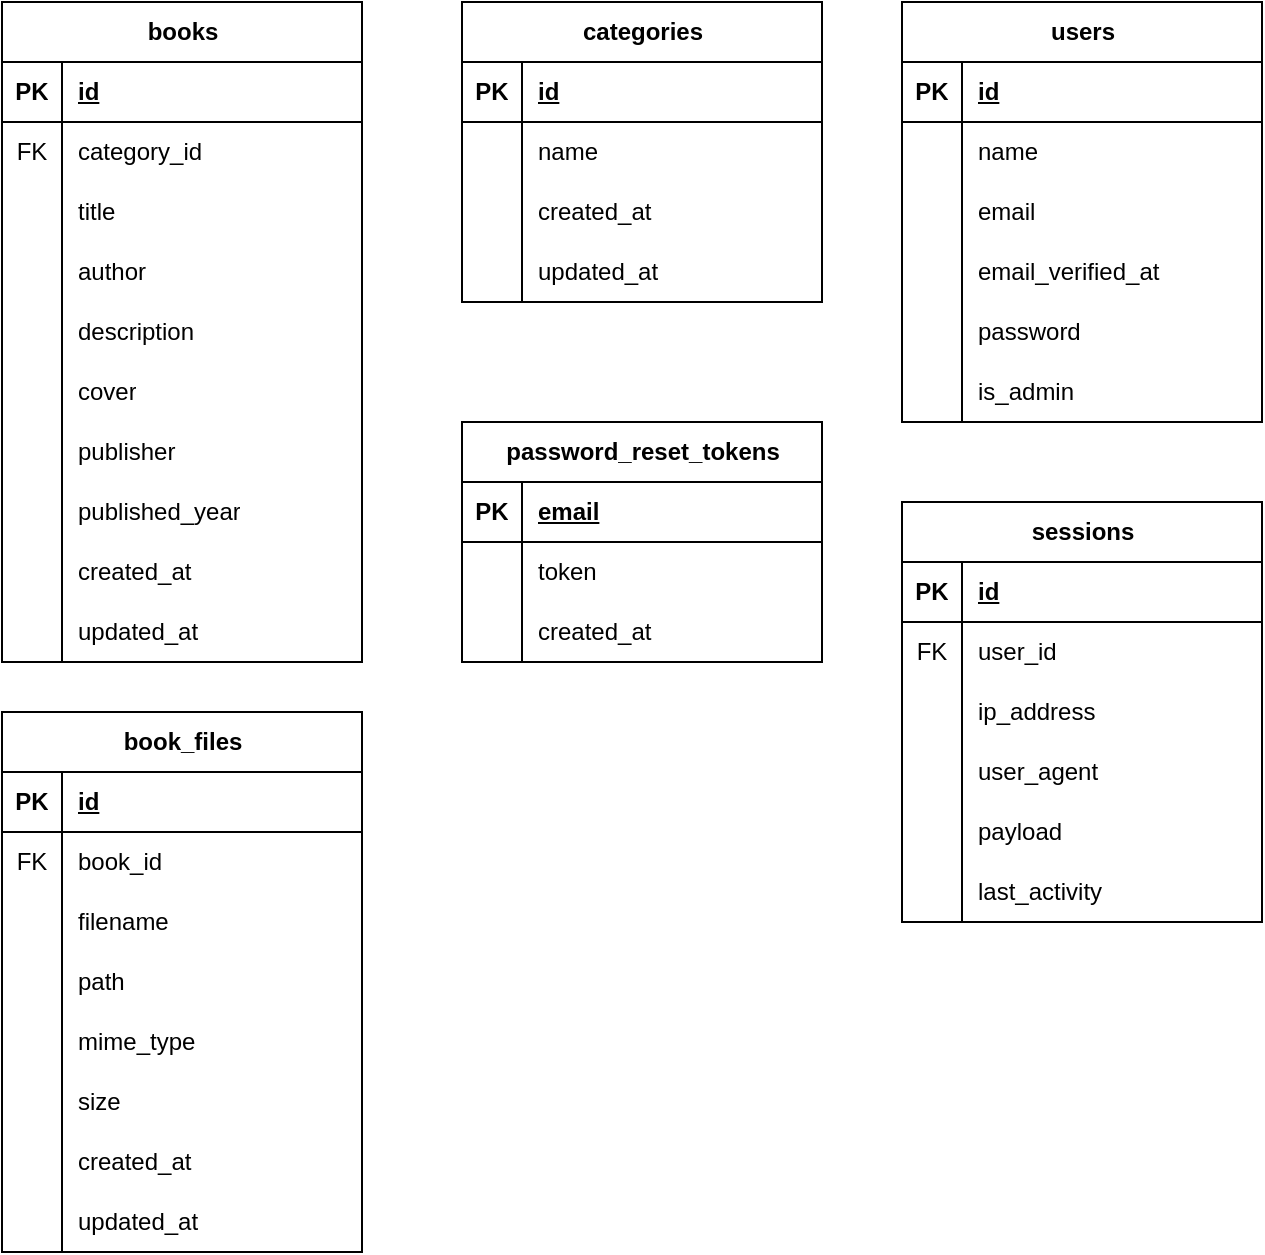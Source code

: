 <mxfile pages="2">
    <diagram name="ERD" id="lmJtNa6nzrPXNYKdCOxV">
        <mxGraphModel dx="1053" dy="622" grid="1" gridSize="10" guides="1" tooltips="1" connect="1" arrows="1" fold="1" page="1" pageScale="1" pageWidth="850" pageHeight="1100" math="0" shadow="0">
            <root>
                <mxCell id="0"/>
                <mxCell id="1" parent="0"/>
                <mxCell id="TUrB2lb7UfNqhxQf74Fi-1" value="books" style="shape=table;startSize=30;container=1;collapsible=1;childLayout=tableLayout;fixedRows=1;rowLines=0;fontStyle=1;align=center;resizeLast=1;html=1;" parent="1" vertex="1">
                    <mxGeometry x="100" y="60" width="180" height="330" as="geometry"/>
                </mxCell>
                <mxCell id="TUrB2lb7UfNqhxQf74Fi-2" value="" style="shape=tableRow;horizontal=0;startSize=0;swimlaneHead=0;swimlaneBody=0;fillColor=none;collapsible=0;dropTarget=0;points=[[0,0.5],[1,0.5]];portConstraint=eastwest;top=0;left=0;right=0;bottom=1;" parent="TUrB2lb7UfNqhxQf74Fi-1" vertex="1">
                    <mxGeometry y="30" width="180" height="30" as="geometry"/>
                </mxCell>
                <mxCell id="TUrB2lb7UfNqhxQf74Fi-3" value="PK" style="shape=partialRectangle;connectable=0;fillColor=none;top=0;left=0;bottom=0;right=0;fontStyle=1;overflow=hidden;whiteSpace=wrap;html=1;" parent="TUrB2lb7UfNqhxQf74Fi-2" vertex="1">
                    <mxGeometry width="30" height="30" as="geometry">
                        <mxRectangle width="30" height="30" as="alternateBounds"/>
                    </mxGeometry>
                </mxCell>
                <mxCell id="TUrB2lb7UfNqhxQf74Fi-4" value="id" style="shape=partialRectangle;connectable=0;fillColor=none;top=0;left=0;bottom=0;right=0;align=left;spacingLeft=6;fontStyle=5;overflow=hidden;whiteSpace=wrap;html=1;" parent="TUrB2lb7UfNqhxQf74Fi-2" vertex="1">
                    <mxGeometry x="30" width="150" height="30" as="geometry">
                        <mxRectangle width="150" height="30" as="alternateBounds"/>
                    </mxGeometry>
                </mxCell>
                <mxCell id="TUrB2lb7UfNqhxQf74Fi-5" value="" style="shape=tableRow;horizontal=0;startSize=0;swimlaneHead=0;swimlaneBody=0;fillColor=none;collapsible=0;dropTarget=0;points=[[0,0.5],[1,0.5]];portConstraint=eastwest;top=0;left=0;right=0;bottom=0;" parent="TUrB2lb7UfNqhxQf74Fi-1" vertex="1">
                    <mxGeometry y="60" width="180" height="30" as="geometry"/>
                </mxCell>
                <mxCell id="TUrB2lb7UfNqhxQf74Fi-6" value="FK" style="shape=partialRectangle;connectable=0;fillColor=none;top=0;left=0;bottom=0;right=0;editable=1;overflow=hidden;whiteSpace=wrap;html=1;" parent="TUrB2lb7UfNqhxQf74Fi-5" vertex="1">
                    <mxGeometry width="30" height="30" as="geometry">
                        <mxRectangle width="30" height="30" as="alternateBounds"/>
                    </mxGeometry>
                </mxCell>
                <mxCell id="TUrB2lb7UfNqhxQf74Fi-7" value="category_id" style="shape=partialRectangle;connectable=0;fillColor=none;top=0;left=0;bottom=0;right=0;align=left;spacingLeft=6;overflow=hidden;whiteSpace=wrap;html=1;" parent="TUrB2lb7UfNqhxQf74Fi-5" vertex="1">
                    <mxGeometry x="30" width="150" height="30" as="geometry">
                        <mxRectangle width="150" height="30" as="alternateBounds"/>
                    </mxGeometry>
                </mxCell>
                <mxCell id="TUrB2lb7UfNqhxQf74Fi-8" value="" style="shape=tableRow;horizontal=0;startSize=0;swimlaneHead=0;swimlaneBody=0;fillColor=none;collapsible=0;dropTarget=0;points=[[0,0.5],[1,0.5]];portConstraint=eastwest;top=0;left=0;right=0;bottom=0;" parent="TUrB2lb7UfNqhxQf74Fi-1" vertex="1">
                    <mxGeometry y="90" width="180" height="30" as="geometry"/>
                </mxCell>
                <mxCell id="TUrB2lb7UfNqhxQf74Fi-9" value="" style="shape=partialRectangle;connectable=0;fillColor=none;top=0;left=0;bottom=0;right=0;editable=1;overflow=hidden;whiteSpace=wrap;html=1;" parent="TUrB2lb7UfNqhxQf74Fi-8" vertex="1">
                    <mxGeometry width="30" height="30" as="geometry">
                        <mxRectangle width="30" height="30" as="alternateBounds"/>
                    </mxGeometry>
                </mxCell>
                <mxCell id="TUrB2lb7UfNqhxQf74Fi-10" value="title" style="shape=partialRectangle;connectable=0;fillColor=none;top=0;left=0;bottom=0;right=0;align=left;spacingLeft=6;overflow=hidden;whiteSpace=wrap;html=1;" parent="TUrB2lb7UfNqhxQf74Fi-8" vertex="1">
                    <mxGeometry x="30" width="150" height="30" as="geometry">
                        <mxRectangle width="150" height="30" as="alternateBounds"/>
                    </mxGeometry>
                </mxCell>
                <mxCell id="TUrB2lb7UfNqhxQf74Fi-11" value="" style="shape=tableRow;horizontal=0;startSize=0;swimlaneHead=0;swimlaneBody=0;fillColor=none;collapsible=0;dropTarget=0;points=[[0,0.5],[1,0.5]];portConstraint=eastwest;top=0;left=0;right=0;bottom=0;" parent="TUrB2lb7UfNqhxQf74Fi-1" vertex="1">
                    <mxGeometry y="120" width="180" height="30" as="geometry"/>
                </mxCell>
                <mxCell id="TUrB2lb7UfNqhxQf74Fi-12" value="" style="shape=partialRectangle;connectable=0;fillColor=none;top=0;left=0;bottom=0;right=0;editable=1;overflow=hidden;whiteSpace=wrap;html=1;" parent="TUrB2lb7UfNqhxQf74Fi-11" vertex="1">
                    <mxGeometry width="30" height="30" as="geometry">
                        <mxRectangle width="30" height="30" as="alternateBounds"/>
                    </mxGeometry>
                </mxCell>
                <mxCell id="TUrB2lb7UfNqhxQf74Fi-13" value="author" style="shape=partialRectangle;connectable=0;fillColor=none;top=0;left=0;bottom=0;right=0;align=left;spacingLeft=6;overflow=hidden;whiteSpace=wrap;html=1;" parent="TUrB2lb7UfNqhxQf74Fi-11" vertex="1">
                    <mxGeometry x="30" width="150" height="30" as="geometry">
                        <mxRectangle width="150" height="30" as="alternateBounds"/>
                    </mxGeometry>
                </mxCell>
                <mxCell id="TUrB2lb7UfNqhxQf74Fi-78" value="" style="shape=tableRow;horizontal=0;startSize=0;swimlaneHead=0;swimlaneBody=0;fillColor=none;collapsible=0;dropTarget=0;points=[[0,0.5],[1,0.5]];portConstraint=eastwest;top=0;left=0;right=0;bottom=0;" parent="TUrB2lb7UfNqhxQf74Fi-1" vertex="1">
                    <mxGeometry y="150" width="180" height="30" as="geometry"/>
                </mxCell>
                <mxCell id="TUrB2lb7UfNqhxQf74Fi-79" value="" style="shape=partialRectangle;connectable=0;fillColor=none;top=0;left=0;bottom=0;right=0;editable=1;overflow=hidden;whiteSpace=wrap;html=1;" parent="TUrB2lb7UfNqhxQf74Fi-78" vertex="1">
                    <mxGeometry width="30" height="30" as="geometry">
                        <mxRectangle width="30" height="30" as="alternateBounds"/>
                    </mxGeometry>
                </mxCell>
                <mxCell id="TUrB2lb7UfNqhxQf74Fi-80" value="description" style="shape=partialRectangle;connectable=0;fillColor=none;top=0;left=0;bottom=0;right=0;align=left;spacingLeft=6;overflow=hidden;whiteSpace=wrap;html=1;" parent="TUrB2lb7UfNqhxQf74Fi-78" vertex="1">
                    <mxGeometry x="30" width="150" height="30" as="geometry">
                        <mxRectangle width="150" height="30" as="alternateBounds"/>
                    </mxGeometry>
                </mxCell>
                <mxCell id="TUrB2lb7UfNqhxQf74Fi-93" value="" style="shape=tableRow;horizontal=0;startSize=0;swimlaneHead=0;swimlaneBody=0;fillColor=none;collapsible=0;dropTarget=0;points=[[0,0.5],[1,0.5]];portConstraint=eastwest;top=0;left=0;right=0;bottom=0;" parent="TUrB2lb7UfNqhxQf74Fi-1" vertex="1">
                    <mxGeometry y="180" width="180" height="30" as="geometry"/>
                </mxCell>
                <mxCell id="TUrB2lb7UfNqhxQf74Fi-94" value="" style="shape=partialRectangle;connectable=0;fillColor=none;top=0;left=0;bottom=0;right=0;editable=1;overflow=hidden;whiteSpace=wrap;html=1;" parent="TUrB2lb7UfNqhxQf74Fi-93" vertex="1">
                    <mxGeometry width="30" height="30" as="geometry">
                        <mxRectangle width="30" height="30" as="alternateBounds"/>
                    </mxGeometry>
                </mxCell>
                <mxCell id="TUrB2lb7UfNqhxQf74Fi-95" value="cover" style="shape=partialRectangle;connectable=0;fillColor=none;top=0;left=0;bottom=0;right=0;align=left;spacingLeft=6;overflow=hidden;whiteSpace=wrap;html=1;" parent="TUrB2lb7UfNqhxQf74Fi-93" vertex="1">
                    <mxGeometry x="30" width="150" height="30" as="geometry">
                        <mxRectangle width="150" height="30" as="alternateBounds"/>
                    </mxGeometry>
                </mxCell>
                <mxCell id="TUrB2lb7UfNqhxQf74Fi-81" value="" style="shape=tableRow;horizontal=0;startSize=0;swimlaneHead=0;swimlaneBody=0;fillColor=none;collapsible=0;dropTarget=0;points=[[0,0.5],[1,0.5]];portConstraint=eastwest;top=0;left=0;right=0;bottom=0;" parent="TUrB2lb7UfNqhxQf74Fi-1" vertex="1">
                    <mxGeometry y="210" width="180" height="30" as="geometry"/>
                </mxCell>
                <mxCell id="TUrB2lb7UfNqhxQf74Fi-82" value="" style="shape=partialRectangle;connectable=0;fillColor=none;top=0;left=0;bottom=0;right=0;editable=1;overflow=hidden;whiteSpace=wrap;html=1;" parent="TUrB2lb7UfNqhxQf74Fi-81" vertex="1">
                    <mxGeometry width="30" height="30" as="geometry">
                        <mxRectangle width="30" height="30" as="alternateBounds"/>
                    </mxGeometry>
                </mxCell>
                <mxCell id="TUrB2lb7UfNqhxQf74Fi-83" value="publisher" style="shape=partialRectangle;connectable=0;fillColor=none;top=0;left=0;bottom=0;right=0;align=left;spacingLeft=6;overflow=hidden;whiteSpace=wrap;html=1;" parent="TUrB2lb7UfNqhxQf74Fi-81" vertex="1">
                    <mxGeometry x="30" width="150" height="30" as="geometry">
                        <mxRectangle width="150" height="30" as="alternateBounds"/>
                    </mxGeometry>
                </mxCell>
                <mxCell id="TUrB2lb7UfNqhxQf74Fi-96" value="" style="shape=tableRow;horizontal=0;startSize=0;swimlaneHead=0;swimlaneBody=0;fillColor=none;collapsible=0;dropTarget=0;points=[[0,0.5],[1,0.5]];portConstraint=eastwest;top=0;left=0;right=0;bottom=0;" parent="TUrB2lb7UfNqhxQf74Fi-1" vertex="1">
                    <mxGeometry y="240" width="180" height="30" as="geometry"/>
                </mxCell>
                <mxCell id="TUrB2lb7UfNqhxQf74Fi-97" value="" style="shape=partialRectangle;connectable=0;fillColor=none;top=0;left=0;bottom=0;right=0;editable=1;overflow=hidden;whiteSpace=wrap;html=1;" parent="TUrB2lb7UfNqhxQf74Fi-96" vertex="1">
                    <mxGeometry width="30" height="30" as="geometry">
                        <mxRectangle width="30" height="30" as="alternateBounds"/>
                    </mxGeometry>
                </mxCell>
                <mxCell id="TUrB2lb7UfNqhxQf74Fi-98" value="published_year" style="shape=partialRectangle;connectable=0;fillColor=none;top=0;left=0;bottom=0;right=0;align=left;spacingLeft=6;overflow=hidden;whiteSpace=wrap;html=1;" parent="TUrB2lb7UfNqhxQf74Fi-96" vertex="1">
                    <mxGeometry x="30" width="150" height="30" as="geometry">
                        <mxRectangle width="150" height="30" as="alternateBounds"/>
                    </mxGeometry>
                </mxCell>
                <mxCell id="TUrB2lb7UfNqhxQf74Fi-84" value="" style="shape=tableRow;horizontal=0;startSize=0;swimlaneHead=0;swimlaneBody=0;fillColor=none;collapsible=0;dropTarget=0;points=[[0,0.5],[1,0.5]];portConstraint=eastwest;top=0;left=0;right=0;bottom=0;" parent="TUrB2lb7UfNqhxQf74Fi-1" vertex="1">
                    <mxGeometry y="270" width="180" height="30" as="geometry"/>
                </mxCell>
                <mxCell id="TUrB2lb7UfNqhxQf74Fi-85" value="" style="shape=partialRectangle;connectable=0;fillColor=none;top=0;left=0;bottom=0;right=0;editable=1;overflow=hidden;whiteSpace=wrap;html=1;" parent="TUrB2lb7UfNqhxQf74Fi-84" vertex="1">
                    <mxGeometry width="30" height="30" as="geometry">
                        <mxRectangle width="30" height="30" as="alternateBounds"/>
                    </mxGeometry>
                </mxCell>
                <mxCell id="TUrB2lb7UfNqhxQf74Fi-86" value="created_at" style="shape=partialRectangle;connectable=0;fillColor=none;top=0;left=0;bottom=0;right=0;align=left;spacingLeft=6;overflow=hidden;whiteSpace=wrap;html=1;" parent="TUrB2lb7UfNqhxQf74Fi-84" vertex="1">
                    <mxGeometry x="30" width="150" height="30" as="geometry">
                        <mxRectangle width="150" height="30" as="alternateBounds"/>
                    </mxGeometry>
                </mxCell>
                <mxCell id="TUrB2lb7UfNqhxQf74Fi-87" value="" style="shape=tableRow;horizontal=0;startSize=0;swimlaneHead=0;swimlaneBody=0;fillColor=none;collapsible=0;dropTarget=0;points=[[0,0.5],[1,0.5]];portConstraint=eastwest;top=0;left=0;right=0;bottom=0;" parent="TUrB2lb7UfNqhxQf74Fi-1" vertex="1">
                    <mxGeometry y="300" width="180" height="30" as="geometry"/>
                </mxCell>
                <mxCell id="TUrB2lb7UfNqhxQf74Fi-88" value="" style="shape=partialRectangle;connectable=0;fillColor=none;top=0;left=0;bottom=0;right=0;editable=1;overflow=hidden;whiteSpace=wrap;html=1;" parent="TUrB2lb7UfNqhxQf74Fi-87" vertex="1">
                    <mxGeometry width="30" height="30" as="geometry">
                        <mxRectangle width="30" height="30" as="alternateBounds"/>
                    </mxGeometry>
                </mxCell>
                <mxCell id="TUrB2lb7UfNqhxQf74Fi-89" value="updated_at" style="shape=partialRectangle;connectable=0;fillColor=none;top=0;left=0;bottom=0;right=0;align=left;spacingLeft=6;overflow=hidden;whiteSpace=wrap;html=1;" parent="TUrB2lb7UfNqhxQf74Fi-87" vertex="1">
                    <mxGeometry x="30" width="150" height="30" as="geometry">
                        <mxRectangle width="150" height="30" as="alternateBounds"/>
                    </mxGeometry>
                </mxCell>
                <mxCell id="TUrB2lb7UfNqhxQf74Fi-14" value="users" style="shape=table;startSize=30;container=1;collapsible=1;childLayout=tableLayout;fixedRows=1;rowLines=0;fontStyle=1;align=center;resizeLast=1;html=1;" parent="1" vertex="1">
                    <mxGeometry x="550" y="60" width="180" height="210" as="geometry"/>
                </mxCell>
                <mxCell id="TUrB2lb7UfNqhxQf74Fi-15" value="" style="shape=tableRow;horizontal=0;startSize=0;swimlaneHead=0;swimlaneBody=0;fillColor=none;collapsible=0;dropTarget=0;points=[[0,0.5],[1,0.5]];portConstraint=eastwest;top=0;left=0;right=0;bottom=1;" parent="TUrB2lb7UfNqhxQf74Fi-14" vertex="1">
                    <mxGeometry y="30" width="180" height="30" as="geometry"/>
                </mxCell>
                <mxCell id="TUrB2lb7UfNqhxQf74Fi-16" value="PK" style="shape=partialRectangle;connectable=0;fillColor=none;top=0;left=0;bottom=0;right=0;fontStyle=1;overflow=hidden;whiteSpace=wrap;html=1;" parent="TUrB2lb7UfNqhxQf74Fi-15" vertex="1">
                    <mxGeometry width="30" height="30" as="geometry">
                        <mxRectangle width="30" height="30" as="alternateBounds"/>
                    </mxGeometry>
                </mxCell>
                <mxCell id="TUrB2lb7UfNqhxQf74Fi-17" value="id" style="shape=partialRectangle;connectable=0;fillColor=none;top=0;left=0;bottom=0;right=0;align=left;spacingLeft=6;fontStyle=5;overflow=hidden;whiteSpace=wrap;html=1;" parent="TUrB2lb7UfNqhxQf74Fi-15" vertex="1">
                    <mxGeometry x="30" width="150" height="30" as="geometry">
                        <mxRectangle width="150" height="30" as="alternateBounds"/>
                    </mxGeometry>
                </mxCell>
                <mxCell id="TUrB2lb7UfNqhxQf74Fi-18" value="" style="shape=tableRow;horizontal=0;startSize=0;swimlaneHead=0;swimlaneBody=0;fillColor=none;collapsible=0;dropTarget=0;points=[[0,0.5],[1,0.5]];portConstraint=eastwest;top=0;left=0;right=0;bottom=0;" parent="TUrB2lb7UfNqhxQf74Fi-14" vertex="1">
                    <mxGeometry y="60" width="180" height="30" as="geometry"/>
                </mxCell>
                <mxCell id="TUrB2lb7UfNqhxQf74Fi-19" value="" style="shape=partialRectangle;connectable=0;fillColor=none;top=0;left=0;bottom=0;right=0;editable=1;overflow=hidden;whiteSpace=wrap;html=1;" parent="TUrB2lb7UfNqhxQf74Fi-18" vertex="1">
                    <mxGeometry width="30" height="30" as="geometry">
                        <mxRectangle width="30" height="30" as="alternateBounds"/>
                    </mxGeometry>
                </mxCell>
                <mxCell id="TUrB2lb7UfNqhxQf74Fi-20" value="name" style="shape=partialRectangle;connectable=0;fillColor=none;top=0;left=0;bottom=0;right=0;align=left;spacingLeft=6;overflow=hidden;whiteSpace=wrap;html=1;" parent="TUrB2lb7UfNqhxQf74Fi-18" vertex="1">
                    <mxGeometry x="30" width="150" height="30" as="geometry">
                        <mxRectangle width="150" height="30" as="alternateBounds"/>
                    </mxGeometry>
                </mxCell>
                <mxCell id="TUrB2lb7UfNqhxQf74Fi-21" value="" style="shape=tableRow;horizontal=0;startSize=0;swimlaneHead=0;swimlaneBody=0;fillColor=none;collapsible=0;dropTarget=0;points=[[0,0.5],[1,0.5]];portConstraint=eastwest;top=0;left=0;right=0;bottom=0;" parent="TUrB2lb7UfNqhxQf74Fi-14" vertex="1">
                    <mxGeometry y="90" width="180" height="30" as="geometry"/>
                </mxCell>
                <mxCell id="TUrB2lb7UfNqhxQf74Fi-22" value="" style="shape=partialRectangle;connectable=0;fillColor=none;top=0;left=0;bottom=0;right=0;editable=1;overflow=hidden;whiteSpace=wrap;html=1;" parent="TUrB2lb7UfNqhxQf74Fi-21" vertex="1">
                    <mxGeometry width="30" height="30" as="geometry">
                        <mxRectangle width="30" height="30" as="alternateBounds"/>
                    </mxGeometry>
                </mxCell>
                <mxCell id="TUrB2lb7UfNqhxQf74Fi-23" value="email" style="shape=partialRectangle;connectable=0;fillColor=none;top=0;left=0;bottom=0;right=0;align=left;spacingLeft=6;overflow=hidden;whiteSpace=wrap;html=1;" parent="TUrB2lb7UfNqhxQf74Fi-21" vertex="1">
                    <mxGeometry x="30" width="150" height="30" as="geometry">
                        <mxRectangle width="150" height="30" as="alternateBounds"/>
                    </mxGeometry>
                </mxCell>
                <mxCell id="TUrB2lb7UfNqhxQf74Fi-24" value="" style="shape=tableRow;horizontal=0;startSize=0;swimlaneHead=0;swimlaneBody=0;fillColor=none;collapsible=0;dropTarget=0;points=[[0,0.5],[1,0.5]];portConstraint=eastwest;top=0;left=0;right=0;bottom=0;" parent="TUrB2lb7UfNqhxQf74Fi-14" vertex="1">
                    <mxGeometry y="120" width="180" height="30" as="geometry"/>
                </mxCell>
                <mxCell id="TUrB2lb7UfNqhxQf74Fi-25" value="" style="shape=partialRectangle;connectable=0;fillColor=none;top=0;left=0;bottom=0;right=0;editable=1;overflow=hidden;whiteSpace=wrap;html=1;" parent="TUrB2lb7UfNqhxQf74Fi-24" vertex="1">
                    <mxGeometry width="30" height="30" as="geometry">
                        <mxRectangle width="30" height="30" as="alternateBounds"/>
                    </mxGeometry>
                </mxCell>
                <mxCell id="TUrB2lb7UfNqhxQf74Fi-26" value="email_verified_at" style="shape=partialRectangle;connectable=0;fillColor=none;top=0;left=0;bottom=0;right=0;align=left;spacingLeft=6;overflow=hidden;whiteSpace=wrap;html=1;" parent="TUrB2lb7UfNqhxQf74Fi-24" vertex="1">
                    <mxGeometry x="30" width="150" height="30" as="geometry">
                        <mxRectangle width="150" height="30" as="alternateBounds"/>
                    </mxGeometry>
                </mxCell>
                <mxCell id="TUrB2lb7UfNqhxQf74Fi-27" value="" style="shape=tableRow;horizontal=0;startSize=0;swimlaneHead=0;swimlaneBody=0;fillColor=none;collapsible=0;dropTarget=0;points=[[0,0.5],[1,0.5]];portConstraint=eastwest;top=0;left=0;right=0;bottom=0;" parent="TUrB2lb7UfNqhxQf74Fi-14" vertex="1">
                    <mxGeometry y="150" width="180" height="30" as="geometry"/>
                </mxCell>
                <mxCell id="TUrB2lb7UfNqhxQf74Fi-28" value="" style="shape=partialRectangle;connectable=0;fillColor=none;top=0;left=0;bottom=0;right=0;editable=1;overflow=hidden;whiteSpace=wrap;html=1;" parent="TUrB2lb7UfNqhxQf74Fi-27" vertex="1">
                    <mxGeometry width="30" height="30" as="geometry">
                        <mxRectangle width="30" height="30" as="alternateBounds"/>
                    </mxGeometry>
                </mxCell>
                <mxCell id="TUrB2lb7UfNqhxQf74Fi-29" value="password" style="shape=partialRectangle;connectable=0;fillColor=none;top=0;left=0;bottom=0;right=0;align=left;spacingLeft=6;overflow=hidden;whiteSpace=wrap;html=1;" parent="TUrB2lb7UfNqhxQf74Fi-27" vertex="1">
                    <mxGeometry x="30" width="150" height="30" as="geometry">
                        <mxRectangle width="150" height="30" as="alternateBounds"/>
                    </mxGeometry>
                </mxCell>
                <mxCell id="TUrB2lb7UfNqhxQf74Fi-90" value="" style="shape=tableRow;horizontal=0;startSize=0;swimlaneHead=0;swimlaneBody=0;fillColor=none;collapsible=0;dropTarget=0;points=[[0,0.5],[1,0.5]];portConstraint=eastwest;top=0;left=0;right=0;bottom=0;" parent="TUrB2lb7UfNqhxQf74Fi-14" vertex="1">
                    <mxGeometry y="180" width="180" height="30" as="geometry"/>
                </mxCell>
                <mxCell id="TUrB2lb7UfNqhxQf74Fi-91" value="" style="shape=partialRectangle;connectable=0;fillColor=none;top=0;left=0;bottom=0;right=0;editable=1;overflow=hidden;whiteSpace=wrap;html=1;" parent="TUrB2lb7UfNqhxQf74Fi-90" vertex="1">
                    <mxGeometry width="30" height="30" as="geometry">
                        <mxRectangle width="30" height="30" as="alternateBounds"/>
                    </mxGeometry>
                </mxCell>
                <mxCell id="TUrB2lb7UfNqhxQf74Fi-92" value="is_admin" style="shape=partialRectangle;connectable=0;fillColor=none;top=0;left=0;bottom=0;right=0;align=left;spacingLeft=6;overflow=hidden;whiteSpace=wrap;html=1;" parent="TUrB2lb7UfNqhxQf74Fi-90" vertex="1">
                    <mxGeometry x="30" width="150" height="30" as="geometry">
                        <mxRectangle width="150" height="30" as="alternateBounds"/>
                    </mxGeometry>
                </mxCell>
                <mxCell id="TUrB2lb7UfNqhxQf74Fi-30" value="password_reset_tokens" style="shape=table;startSize=30;container=1;collapsible=1;childLayout=tableLayout;fixedRows=1;rowLines=0;fontStyle=1;align=center;resizeLast=1;html=1;" parent="1" vertex="1">
                    <mxGeometry x="330" y="270" width="180" height="120" as="geometry"/>
                </mxCell>
                <mxCell id="TUrB2lb7UfNqhxQf74Fi-31" value="" style="shape=tableRow;horizontal=0;startSize=0;swimlaneHead=0;swimlaneBody=0;fillColor=none;collapsible=0;dropTarget=0;points=[[0,0.5],[1,0.5]];portConstraint=eastwest;top=0;left=0;right=0;bottom=1;" parent="TUrB2lb7UfNqhxQf74Fi-30" vertex="1">
                    <mxGeometry y="30" width="180" height="30" as="geometry"/>
                </mxCell>
                <mxCell id="TUrB2lb7UfNqhxQf74Fi-32" value="PK" style="shape=partialRectangle;connectable=0;fillColor=none;top=0;left=0;bottom=0;right=0;fontStyle=1;overflow=hidden;whiteSpace=wrap;html=1;" parent="TUrB2lb7UfNqhxQf74Fi-31" vertex="1">
                    <mxGeometry width="30" height="30" as="geometry">
                        <mxRectangle width="30" height="30" as="alternateBounds"/>
                    </mxGeometry>
                </mxCell>
                <mxCell id="TUrB2lb7UfNqhxQf74Fi-33" value="email" style="shape=partialRectangle;connectable=0;fillColor=none;top=0;left=0;bottom=0;right=0;align=left;spacingLeft=6;fontStyle=5;overflow=hidden;whiteSpace=wrap;html=1;" parent="TUrB2lb7UfNqhxQf74Fi-31" vertex="1">
                    <mxGeometry x="30" width="150" height="30" as="geometry">
                        <mxRectangle width="150" height="30" as="alternateBounds"/>
                    </mxGeometry>
                </mxCell>
                <mxCell id="TUrB2lb7UfNqhxQf74Fi-34" value="" style="shape=tableRow;horizontal=0;startSize=0;swimlaneHead=0;swimlaneBody=0;fillColor=none;collapsible=0;dropTarget=0;points=[[0,0.5],[1,0.5]];portConstraint=eastwest;top=0;left=0;right=0;bottom=0;" parent="TUrB2lb7UfNqhxQf74Fi-30" vertex="1">
                    <mxGeometry y="60" width="180" height="30" as="geometry"/>
                </mxCell>
                <mxCell id="TUrB2lb7UfNqhxQf74Fi-35" value="" style="shape=partialRectangle;connectable=0;fillColor=none;top=0;left=0;bottom=0;right=0;editable=1;overflow=hidden;whiteSpace=wrap;html=1;" parent="TUrB2lb7UfNqhxQf74Fi-34" vertex="1">
                    <mxGeometry width="30" height="30" as="geometry">
                        <mxRectangle width="30" height="30" as="alternateBounds"/>
                    </mxGeometry>
                </mxCell>
                <mxCell id="TUrB2lb7UfNqhxQf74Fi-36" value="token" style="shape=partialRectangle;connectable=0;fillColor=none;top=0;left=0;bottom=0;right=0;align=left;spacingLeft=6;overflow=hidden;whiteSpace=wrap;html=1;" parent="TUrB2lb7UfNqhxQf74Fi-34" vertex="1">
                    <mxGeometry x="30" width="150" height="30" as="geometry">
                        <mxRectangle width="150" height="30" as="alternateBounds"/>
                    </mxGeometry>
                </mxCell>
                <mxCell id="TUrB2lb7UfNqhxQf74Fi-37" value="" style="shape=tableRow;horizontal=0;startSize=0;swimlaneHead=0;swimlaneBody=0;fillColor=none;collapsible=0;dropTarget=0;points=[[0,0.5],[1,0.5]];portConstraint=eastwest;top=0;left=0;right=0;bottom=0;movable=1;resizable=1;rotatable=1;deletable=1;editable=1;locked=0;connectable=1;" parent="TUrB2lb7UfNqhxQf74Fi-30" vertex="1">
                    <mxGeometry y="90" width="180" height="30" as="geometry"/>
                </mxCell>
                <mxCell id="TUrB2lb7UfNqhxQf74Fi-38" value="" style="shape=partialRectangle;connectable=0;fillColor=none;top=0;left=0;bottom=0;right=0;editable=1;overflow=hidden;whiteSpace=wrap;html=1;" parent="TUrB2lb7UfNqhxQf74Fi-37" vertex="1">
                    <mxGeometry width="30" height="30" as="geometry">
                        <mxRectangle width="30" height="30" as="alternateBounds"/>
                    </mxGeometry>
                </mxCell>
                <mxCell id="TUrB2lb7UfNqhxQf74Fi-39" value="created_at" style="shape=partialRectangle;connectable=1;fillColor=none;top=0;left=0;bottom=0;right=0;align=left;spacingLeft=6;overflow=hidden;whiteSpace=wrap;html=1;movable=1;resizable=1;rotatable=1;deletable=1;editable=1;locked=0;" parent="TUrB2lb7UfNqhxQf74Fi-37" vertex="1">
                    <mxGeometry x="30" width="150" height="30" as="geometry">
                        <mxRectangle width="150" height="30" as="alternateBounds"/>
                    </mxGeometry>
                </mxCell>
                <mxCell id="TUrB2lb7UfNqhxQf74Fi-46" value="sessions" style="shape=table;startSize=30;container=1;collapsible=1;childLayout=tableLayout;fixedRows=1;rowLines=0;fontStyle=1;align=center;resizeLast=1;html=1;" parent="1" vertex="1">
                    <mxGeometry x="550" y="310" width="180" height="210" as="geometry"/>
                </mxCell>
                <mxCell id="TUrB2lb7UfNqhxQf74Fi-47" value="" style="shape=tableRow;horizontal=0;startSize=0;swimlaneHead=0;swimlaneBody=0;fillColor=none;collapsible=0;dropTarget=0;points=[[0,0.5],[1,0.5]];portConstraint=eastwest;top=0;left=0;right=0;bottom=1;" parent="TUrB2lb7UfNqhxQf74Fi-46" vertex="1">
                    <mxGeometry y="30" width="180" height="30" as="geometry"/>
                </mxCell>
                <mxCell id="TUrB2lb7UfNqhxQf74Fi-48" value="PK" style="shape=partialRectangle;connectable=0;fillColor=none;top=0;left=0;bottom=0;right=0;fontStyle=1;overflow=hidden;whiteSpace=wrap;html=1;" parent="TUrB2lb7UfNqhxQf74Fi-47" vertex="1">
                    <mxGeometry width="30" height="30" as="geometry">
                        <mxRectangle width="30" height="30" as="alternateBounds"/>
                    </mxGeometry>
                </mxCell>
                <mxCell id="TUrB2lb7UfNqhxQf74Fi-49" value="id" style="shape=partialRectangle;connectable=0;fillColor=none;top=0;left=0;bottom=0;right=0;align=left;spacingLeft=6;fontStyle=5;overflow=hidden;whiteSpace=wrap;html=1;" parent="TUrB2lb7UfNqhxQf74Fi-47" vertex="1">
                    <mxGeometry x="30" width="150" height="30" as="geometry">
                        <mxRectangle width="150" height="30" as="alternateBounds"/>
                    </mxGeometry>
                </mxCell>
                <mxCell id="TUrB2lb7UfNqhxQf74Fi-50" value="" style="shape=tableRow;horizontal=0;startSize=0;swimlaneHead=0;swimlaneBody=0;fillColor=none;collapsible=0;dropTarget=0;points=[[0,0.5],[1,0.5]];portConstraint=eastwest;top=0;left=0;right=0;bottom=0;" parent="TUrB2lb7UfNqhxQf74Fi-46" vertex="1">
                    <mxGeometry y="60" width="180" height="30" as="geometry"/>
                </mxCell>
                <mxCell id="TUrB2lb7UfNqhxQf74Fi-51" value="FK" style="shape=partialRectangle;connectable=0;fillColor=none;top=0;left=0;bottom=0;right=0;editable=1;overflow=hidden;whiteSpace=wrap;html=1;" parent="TUrB2lb7UfNqhxQf74Fi-50" vertex="1">
                    <mxGeometry width="30" height="30" as="geometry">
                        <mxRectangle width="30" height="30" as="alternateBounds"/>
                    </mxGeometry>
                </mxCell>
                <mxCell id="TUrB2lb7UfNqhxQf74Fi-52" value="user_id" style="shape=partialRectangle;connectable=0;fillColor=none;top=0;left=0;bottom=0;right=0;align=left;spacingLeft=6;overflow=hidden;whiteSpace=wrap;html=1;" parent="TUrB2lb7UfNqhxQf74Fi-50" vertex="1">
                    <mxGeometry x="30" width="150" height="30" as="geometry">
                        <mxRectangle width="150" height="30" as="alternateBounds"/>
                    </mxGeometry>
                </mxCell>
                <mxCell id="TUrB2lb7UfNqhxQf74Fi-53" value="" style="shape=tableRow;horizontal=0;startSize=0;swimlaneHead=0;swimlaneBody=0;fillColor=none;collapsible=0;dropTarget=0;points=[[0,0.5],[1,0.5]];portConstraint=eastwest;top=0;left=0;right=0;bottom=0;movable=1;resizable=1;rotatable=1;deletable=1;editable=1;locked=0;connectable=1;" parent="TUrB2lb7UfNqhxQf74Fi-46" vertex="1">
                    <mxGeometry y="90" width="180" height="30" as="geometry"/>
                </mxCell>
                <mxCell id="TUrB2lb7UfNqhxQf74Fi-54" value="" style="shape=partialRectangle;connectable=0;fillColor=none;top=0;left=0;bottom=0;right=0;editable=1;overflow=hidden;whiteSpace=wrap;html=1;" parent="TUrB2lb7UfNqhxQf74Fi-53" vertex="1">
                    <mxGeometry width="30" height="30" as="geometry">
                        <mxRectangle width="30" height="30" as="alternateBounds"/>
                    </mxGeometry>
                </mxCell>
                <mxCell id="TUrB2lb7UfNqhxQf74Fi-55" value="ip_address" style="shape=partialRectangle;connectable=1;fillColor=none;top=0;left=0;bottom=0;right=0;align=left;spacingLeft=6;overflow=hidden;whiteSpace=wrap;html=1;movable=1;resizable=1;rotatable=1;deletable=1;editable=1;locked=0;" parent="TUrB2lb7UfNqhxQf74Fi-53" vertex="1">
                    <mxGeometry x="30" width="150" height="30" as="geometry">
                        <mxRectangle width="150" height="30" as="alternateBounds"/>
                    </mxGeometry>
                </mxCell>
                <mxCell id="TUrB2lb7UfNqhxQf74Fi-56" value="" style="shape=tableRow;horizontal=0;startSize=0;swimlaneHead=0;swimlaneBody=0;fillColor=none;collapsible=0;dropTarget=0;points=[[0,0.5],[1,0.5]];portConstraint=eastwest;top=0;left=0;right=0;bottom=0;movable=1;resizable=1;rotatable=1;deletable=1;editable=1;locked=0;connectable=1;" parent="TUrB2lb7UfNqhxQf74Fi-46" vertex="1">
                    <mxGeometry y="120" width="180" height="30" as="geometry"/>
                </mxCell>
                <mxCell id="TUrB2lb7UfNqhxQf74Fi-57" value="" style="shape=partialRectangle;connectable=0;fillColor=none;top=0;left=0;bottom=0;right=0;editable=1;overflow=hidden;whiteSpace=wrap;html=1;" parent="TUrB2lb7UfNqhxQf74Fi-56" vertex="1">
                    <mxGeometry width="30" height="30" as="geometry">
                        <mxRectangle width="30" height="30" as="alternateBounds"/>
                    </mxGeometry>
                </mxCell>
                <mxCell id="TUrB2lb7UfNqhxQf74Fi-58" value="user_agent" style="shape=partialRectangle;connectable=1;fillColor=none;top=0;left=0;bottom=0;right=0;align=left;spacingLeft=6;overflow=hidden;whiteSpace=wrap;html=1;movable=1;resizable=1;rotatable=1;deletable=1;editable=1;locked=0;" parent="TUrB2lb7UfNqhxQf74Fi-56" vertex="1">
                    <mxGeometry x="30" width="150" height="30" as="geometry">
                        <mxRectangle width="150" height="30" as="alternateBounds"/>
                    </mxGeometry>
                </mxCell>
                <mxCell id="TUrB2lb7UfNqhxQf74Fi-59" value="" style="shape=tableRow;horizontal=0;startSize=0;swimlaneHead=0;swimlaneBody=0;fillColor=none;collapsible=0;dropTarget=0;points=[[0,0.5],[1,0.5]];portConstraint=eastwest;top=0;left=0;right=0;bottom=0;movable=1;resizable=1;rotatable=1;deletable=1;editable=1;locked=0;connectable=1;" parent="TUrB2lb7UfNqhxQf74Fi-46" vertex="1">
                    <mxGeometry y="150" width="180" height="30" as="geometry"/>
                </mxCell>
                <mxCell id="TUrB2lb7UfNqhxQf74Fi-60" value="" style="shape=partialRectangle;connectable=0;fillColor=none;top=0;left=0;bottom=0;right=0;editable=1;overflow=hidden;whiteSpace=wrap;html=1;" parent="TUrB2lb7UfNqhxQf74Fi-59" vertex="1">
                    <mxGeometry width="30" height="30" as="geometry">
                        <mxRectangle width="30" height="30" as="alternateBounds"/>
                    </mxGeometry>
                </mxCell>
                <mxCell id="TUrB2lb7UfNqhxQf74Fi-61" value="payload" style="shape=partialRectangle;connectable=1;fillColor=none;top=0;left=0;bottom=0;right=0;align=left;spacingLeft=6;overflow=hidden;whiteSpace=wrap;html=1;movable=1;resizable=1;rotatable=1;deletable=1;editable=1;locked=0;" parent="TUrB2lb7UfNqhxQf74Fi-59" vertex="1">
                    <mxGeometry x="30" width="150" height="30" as="geometry">
                        <mxRectangle width="150" height="30" as="alternateBounds"/>
                    </mxGeometry>
                </mxCell>
                <mxCell id="TUrB2lb7UfNqhxQf74Fi-62" value="" style="shape=tableRow;horizontal=0;startSize=0;swimlaneHead=0;swimlaneBody=0;fillColor=none;collapsible=0;dropTarget=0;points=[[0,0.5],[1,0.5]];portConstraint=eastwest;top=0;left=0;right=0;bottom=0;movable=1;resizable=1;rotatable=1;deletable=1;editable=1;locked=0;connectable=1;" parent="TUrB2lb7UfNqhxQf74Fi-46" vertex="1">
                    <mxGeometry y="180" width="180" height="30" as="geometry"/>
                </mxCell>
                <mxCell id="TUrB2lb7UfNqhxQf74Fi-63" value="" style="shape=partialRectangle;connectable=0;fillColor=none;top=0;left=0;bottom=0;right=0;editable=1;overflow=hidden;whiteSpace=wrap;html=1;" parent="TUrB2lb7UfNqhxQf74Fi-62" vertex="1">
                    <mxGeometry width="30" height="30" as="geometry">
                        <mxRectangle width="30" height="30" as="alternateBounds"/>
                    </mxGeometry>
                </mxCell>
                <mxCell id="TUrB2lb7UfNqhxQf74Fi-64" value="last_activity" style="shape=partialRectangle;connectable=1;fillColor=none;top=0;left=0;bottom=0;right=0;align=left;spacingLeft=6;overflow=hidden;whiteSpace=wrap;html=1;movable=1;resizable=1;rotatable=1;deletable=1;editable=1;locked=0;" parent="TUrB2lb7UfNqhxQf74Fi-62" vertex="1">
                    <mxGeometry x="30" width="150" height="30" as="geometry">
                        <mxRectangle width="150" height="30" as="alternateBounds"/>
                    </mxGeometry>
                </mxCell>
                <mxCell id="TUrB2lb7UfNqhxQf74Fi-65" value="categories" style="shape=table;startSize=30;container=1;collapsible=1;childLayout=tableLayout;fixedRows=1;rowLines=0;fontStyle=1;align=center;resizeLast=1;html=1;" parent="1" vertex="1">
                    <mxGeometry x="330" y="60" width="180" height="150" as="geometry"/>
                </mxCell>
                <mxCell id="TUrB2lb7UfNqhxQf74Fi-66" value="" style="shape=tableRow;horizontal=0;startSize=0;swimlaneHead=0;swimlaneBody=0;fillColor=none;collapsible=0;dropTarget=0;points=[[0,0.5],[1,0.5]];portConstraint=eastwest;top=0;left=0;right=0;bottom=1;" parent="TUrB2lb7UfNqhxQf74Fi-65" vertex="1">
                    <mxGeometry y="30" width="180" height="30" as="geometry"/>
                </mxCell>
                <mxCell id="TUrB2lb7UfNqhxQf74Fi-67" value="PK" style="shape=partialRectangle;connectable=0;fillColor=none;top=0;left=0;bottom=0;right=0;fontStyle=1;overflow=hidden;whiteSpace=wrap;html=1;" parent="TUrB2lb7UfNqhxQf74Fi-66" vertex="1">
                    <mxGeometry width="30" height="30" as="geometry">
                        <mxRectangle width="30" height="30" as="alternateBounds"/>
                    </mxGeometry>
                </mxCell>
                <mxCell id="TUrB2lb7UfNqhxQf74Fi-68" value="id" style="shape=partialRectangle;connectable=0;fillColor=none;top=0;left=0;bottom=0;right=0;align=left;spacingLeft=6;fontStyle=5;overflow=hidden;whiteSpace=wrap;html=1;" parent="TUrB2lb7UfNqhxQf74Fi-66" vertex="1">
                    <mxGeometry x="30" width="150" height="30" as="geometry">
                        <mxRectangle width="150" height="30" as="alternateBounds"/>
                    </mxGeometry>
                </mxCell>
                <mxCell id="TUrB2lb7UfNqhxQf74Fi-69" value="" style="shape=tableRow;horizontal=0;startSize=0;swimlaneHead=0;swimlaneBody=0;fillColor=none;collapsible=0;dropTarget=0;points=[[0,0.5],[1,0.5]];portConstraint=eastwest;top=0;left=0;right=0;bottom=0;" parent="TUrB2lb7UfNqhxQf74Fi-65" vertex="1">
                    <mxGeometry y="60" width="180" height="30" as="geometry"/>
                </mxCell>
                <mxCell id="TUrB2lb7UfNqhxQf74Fi-70" value="" style="shape=partialRectangle;connectable=0;fillColor=none;top=0;left=0;bottom=0;right=0;editable=1;overflow=hidden;whiteSpace=wrap;html=1;" parent="TUrB2lb7UfNqhxQf74Fi-69" vertex="1">
                    <mxGeometry width="30" height="30" as="geometry">
                        <mxRectangle width="30" height="30" as="alternateBounds"/>
                    </mxGeometry>
                </mxCell>
                <mxCell id="TUrB2lb7UfNqhxQf74Fi-71" value="name" style="shape=partialRectangle;connectable=0;fillColor=none;top=0;left=0;bottom=0;right=0;align=left;spacingLeft=6;overflow=hidden;whiteSpace=wrap;html=1;" parent="TUrB2lb7UfNqhxQf74Fi-69" vertex="1">
                    <mxGeometry x="30" width="150" height="30" as="geometry">
                        <mxRectangle width="150" height="30" as="alternateBounds"/>
                    </mxGeometry>
                </mxCell>
                <mxCell id="TUrB2lb7UfNqhxQf74Fi-72" value="" style="shape=tableRow;horizontal=0;startSize=0;swimlaneHead=0;swimlaneBody=0;fillColor=none;collapsible=0;dropTarget=0;points=[[0,0.5],[1,0.5]];portConstraint=eastwest;top=0;left=0;right=0;bottom=0;" parent="TUrB2lb7UfNqhxQf74Fi-65" vertex="1">
                    <mxGeometry y="90" width="180" height="30" as="geometry"/>
                </mxCell>
                <mxCell id="TUrB2lb7UfNqhxQf74Fi-73" value="" style="shape=partialRectangle;connectable=0;fillColor=none;top=0;left=0;bottom=0;right=0;editable=1;overflow=hidden;whiteSpace=wrap;html=1;" parent="TUrB2lb7UfNqhxQf74Fi-72" vertex="1">
                    <mxGeometry width="30" height="30" as="geometry">
                        <mxRectangle width="30" height="30" as="alternateBounds"/>
                    </mxGeometry>
                </mxCell>
                <mxCell id="TUrB2lb7UfNqhxQf74Fi-74" value="created_at" style="shape=partialRectangle;connectable=0;fillColor=none;top=0;left=0;bottom=0;right=0;align=left;spacingLeft=6;overflow=hidden;whiteSpace=wrap;html=1;" parent="TUrB2lb7UfNqhxQf74Fi-72" vertex="1">
                    <mxGeometry x="30" width="150" height="30" as="geometry">
                        <mxRectangle width="150" height="30" as="alternateBounds"/>
                    </mxGeometry>
                </mxCell>
                <mxCell id="TUrB2lb7UfNqhxQf74Fi-75" value="" style="shape=tableRow;horizontal=0;startSize=0;swimlaneHead=0;swimlaneBody=0;fillColor=none;collapsible=0;dropTarget=0;points=[[0,0.5],[1,0.5]];portConstraint=eastwest;top=0;left=0;right=0;bottom=0;" parent="TUrB2lb7UfNqhxQf74Fi-65" vertex="1">
                    <mxGeometry y="120" width="180" height="30" as="geometry"/>
                </mxCell>
                <mxCell id="TUrB2lb7UfNqhxQf74Fi-76" value="" style="shape=partialRectangle;connectable=0;fillColor=none;top=0;left=0;bottom=0;right=0;editable=1;overflow=hidden;whiteSpace=wrap;html=1;" parent="TUrB2lb7UfNqhxQf74Fi-75" vertex="1">
                    <mxGeometry width="30" height="30" as="geometry">
                        <mxRectangle width="30" height="30" as="alternateBounds"/>
                    </mxGeometry>
                </mxCell>
                <mxCell id="TUrB2lb7UfNqhxQf74Fi-77" value="updated_at" style="shape=partialRectangle;connectable=0;fillColor=none;top=0;left=0;bottom=0;right=0;align=left;spacingLeft=6;overflow=hidden;whiteSpace=wrap;html=1;" parent="TUrB2lb7UfNqhxQf74Fi-75" vertex="1">
                    <mxGeometry x="30" width="150" height="30" as="geometry">
                        <mxRectangle width="150" height="30" as="alternateBounds"/>
                    </mxGeometry>
                </mxCell>
                <mxCell id="TUrB2lb7UfNqhxQf74Fi-99" value="book_files" style="shape=table;startSize=30;container=1;collapsible=1;childLayout=tableLayout;fixedRows=1;rowLines=0;fontStyle=1;align=center;resizeLast=1;html=1;" parent="1" vertex="1">
                    <mxGeometry x="100" y="415" width="180" height="270" as="geometry"/>
                </mxCell>
                <mxCell id="TUrB2lb7UfNqhxQf74Fi-100" value="" style="shape=tableRow;horizontal=0;startSize=0;swimlaneHead=0;swimlaneBody=0;fillColor=none;collapsible=0;dropTarget=0;points=[[0,0.5],[1,0.5]];portConstraint=eastwest;top=0;left=0;right=0;bottom=1;" parent="TUrB2lb7UfNqhxQf74Fi-99" vertex="1">
                    <mxGeometry y="30" width="180" height="30" as="geometry"/>
                </mxCell>
                <mxCell id="TUrB2lb7UfNqhxQf74Fi-101" value="PK" style="shape=partialRectangle;connectable=0;fillColor=none;top=0;left=0;bottom=0;right=0;fontStyle=1;overflow=hidden;whiteSpace=wrap;html=1;" parent="TUrB2lb7UfNqhxQf74Fi-100" vertex="1">
                    <mxGeometry width="30" height="30" as="geometry">
                        <mxRectangle width="30" height="30" as="alternateBounds"/>
                    </mxGeometry>
                </mxCell>
                <mxCell id="TUrB2lb7UfNqhxQf74Fi-102" value="id" style="shape=partialRectangle;connectable=0;fillColor=none;top=0;left=0;bottom=0;right=0;align=left;spacingLeft=6;fontStyle=5;overflow=hidden;whiteSpace=wrap;html=1;" parent="TUrB2lb7UfNqhxQf74Fi-100" vertex="1">
                    <mxGeometry x="30" width="150" height="30" as="geometry">
                        <mxRectangle width="150" height="30" as="alternateBounds"/>
                    </mxGeometry>
                </mxCell>
                <mxCell id="TUrB2lb7UfNqhxQf74Fi-103" value="" style="shape=tableRow;horizontal=0;startSize=0;swimlaneHead=0;swimlaneBody=0;fillColor=none;collapsible=0;dropTarget=0;points=[[0,0.5],[1,0.5]];portConstraint=eastwest;top=0;left=0;right=0;bottom=0;" parent="TUrB2lb7UfNqhxQf74Fi-99" vertex="1">
                    <mxGeometry y="60" width="180" height="30" as="geometry"/>
                </mxCell>
                <mxCell id="TUrB2lb7UfNqhxQf74Fi-104" value="FK" style="shape=partialRectangle;connectable=0;fillColor=none;top=0;left=0;bottom=0;right=0;editable=1;overflow=hidden;whiteSpace=wrap;html=1;" parent="TUrB2lb7UfNqhxQf74Fi-103" vertex="1">
                    <mxGeometry width="30" height="30" as="geometry">
                        <mxRectangle width="30" height="30" as="alternateBounds"/>
                    </mxGeometry>
                </mxCell>
                <mxCell id="TUrB2lb7UfNqhxQf74Fi-105" value="book_id" style="shape=partialRectangle;connectable=0;fillColor=none;top=0;left=0;bottom=0;right=0;align=left;spacingLeft=6;overflow=hidden;whiteSpace=wrap;html=1;" parent="TUrB2lb7UfNqhxQf74Fi-103" vertex="1">
                    <mxGeometry x="30" width="150" height="30" as="geometry">
                        <mxRectangle width="150" height="30" as="alternateBounds"/>
                    </mxGeometry>
                </mxCell>
                <mxCell id="TUrB2lb7UfNqhxQf74Fi-106" value="" style="shape=tableRow;horizontal=0;startSize=0;swimlaneHead=0;swimlaneBody=0;fillColor=none;collapsible=0;dropTarget=0;points=[[0,0.5],[1,0.5]];portConstraint=eastwest;top=0;left=0;right=0;bottom=0;" parent="TUrB2lb7UfNqhxQf74Fi-99" vertex="1">
                    <mxGeometry y="90" width="180" height="30" as="geometry"/>
                </mxCell>
                <mxCell id="TUrB2lb7UfNqhxQf74Fi-107" value="" style="shape=partialRectangle;connectable=0;fillColor=none;top=0;left=0;bottom=0;right=0;editable=1;overflow=hidden;whiteSpace=wrap;html=1;" parent="TUrB2lb7UfNqhxQf74Fi-106" vertex="1">
                    <mxGeometry width="30" height="30" as="geometry">
                        <mxRectangle width="30" height="30" as="alternateBounds"/>
                    </mxGeometry>
                </mxCell>
                <mxCell id="TUrB2lb7UfNqhxQf74Fi-108" value="filename" style="shape=partialRectangle;connectable=0;fillColor=none;top=0;left=0;bottom=0;right=0;align=left;spacingLeft=6;overflow=hidden;whiteSpace=wrap;html=1;" parent="TUrB2lb7UfNqhxQf74Fi-106" vertex="1">
                    <mxGeometry x="30" width="150" height="30" as="geometry">
                        <mxRectangle width="150" height="30" as="alternateBounds"/>
                    </mxGeometry>
                </mxCell>
                <mxCell id="TUrB2lb7UfNqhxQf74Fi-109" value="" style="shape=tableRow;horizontal=0;startSize=0;swimlaneHead=0;swimlaneBody=0;fillColor=none;collapsible=0;dropTarget=0;points=[[0,0.5],[1,0.5]];portConstraint=eastwest;top=0;left=0;right=0;bottom=0;" parent="TUrB2lb7UfNqhxQf74Fi-99" vertex="1">
                    <mxGeometry y="120" width="180" height="30" as="geometry"/>
                </mxCell>
                <mxCell id="TUrB2lb7UfNqhxQf74Fi-110" value="" style="shape=partialRectangle;connectable=0;fillColor=none;top=0;left=0;bottom=0;right=0;editable=1;overflow=hidden;whiteSpace=wrap;html=1;" parent="TUrB2lb7UfNqhxQf74Fi-109" vertex="1">
                    <mxGeometry width="30" height="30" as="geometry">
                        <mxRectangle width="30" height="30" as="alternateBounds"/>
                    </mxGeometry>
                </mxCell>
                <mxCell id="TUrB2lb7UfNqhxQf74Fi-111" value="path" style="shape=partialRectangle;connectable=0;fillColor=none;top=0;left=0;bottom=0;right=0;align=left;spacingLeft=6;overflow=hidden;whiteSpace=wrap;html=1;" parent="TUrB2lb7UfNqhxQf74Fi-109" vertex="1">
                    <mxGeometry x="30" width="150" height="30" as="geometry">
                        <mxRectangle width="150" height="30" as="alternateBounds"/>
                    </mxGeometry>
                </mxCell>
                <mxCell id="TUrB2lb7UfNqhxQf74Fi-112" value="" style="shape=tableRow;horizontal=0;startSize=0;swimlaneHead=0;swimlaneBody=0;fillColor=none;collapsible=0;dropTarget=0;points=[[0,0.5],[1,0.5]];portConstraint=eastwest;top=0;left=0;right=0;bottom=0;" parent="TUrB2lb7UfNqhxQf74Fi-99" vertex="1">
                    <mxGeometry y="150" width="180" height="30" as="geometry"/>
                </mxCell>
                <mxCell id="TUrB2lb7UfNqhxQf74Fi-113" value="" style="shape=partialRectangle;connectable=0;fillColor=none;top=0;left=0;bottom=0;right=0;editable=1;overflow=hidden;whiteSpace=wrap;html=1;" parent="TUrB2lb7UfNqhxQf74Fi-112" vertex="1">
                    <mxGeometry width="30" height="30" as="geometry">
                        <mxRectangle width="30" height="30" as="alternateBounds"/>
                    </mxGeometry>
                </mxCell>
                <mxCell id="TUrB2lb7UfNqhxQf74Fi-114" value="mime_type" style="shape=partialRectangle;connectable=0;fillColor=none;top=0;left=0;bottom=0;right=0;align=left;spacingLeft=6;overflow=hidden;whiteSpace=wrap;html=1;" parent="TUrB2lb7UfNqhxQf74Fi-112" vertex="1">
                    <mxGeometry x="30" width="150" height="30" as="geometry">
                        <mxRectangle width="150" height="30" as="alternateBounds"/>
                    </mxGeometry>
                </mxCell>
                <mxCell id="TUrB2lb7UfNqhxQf74Fi-115" value="" style="shape=tableRow;horizontal=0;startSize=0;swimlaneHead=0;swimlaneBody=0;fillColor=none;collapsible=0;dropTarget=0;points=[[0,0.5],[1,0.5]];portConstraint=eastwest;top=0;left=0;right=0;bottom=0;" parent="TUrB2lb7UfNqhxQf74Fi-99" vertex="1">
                    <mxGeometry y="180" width="180" height="30" as="geometry"/>
                </mxCell>
                <mxCell id="TUrB2lb7UfNqhxQf74Fi-116" value="" style="shape=partialRectangle;connectable=0;fillColor=none;top=0;left=0;bottom=0;right=0;editable=1;overflow=hidden;whiteSpace=wrap;html=1;" parent="TUrB2lb7UfNqhxQf74Fi-115" vertex="1">
                    <mxGeometry width="30" height="30" as="geometry">
                        <mxRectangle width="30" height="30" as="alternateBounds"/>
                    </mxGeometry>
                </mxCell>
                <mxCell id="TUrB2lb7UfNqhxQf74Fi-117" value="size" style="shape=partialRectangle;connectable=0;fillColor=none;top=0;left=0;bottom=0;right=0;align=left;spacingLeft=6;overflow=hidden;whiteSpace=wrap;html=1;" parent="TUrB2lb7UfNqhxQf74Fi-115" vertex="1">
                    <mxGeometry x="30" width="150" height="30" as="geometry">
                        <mxRectangle width="150" height="30" as="alternateBounds"/>
                    </mxGeometry>
                </mxCell>
                <mxCell id="TUrB2lb7UfNqhxQf74Fi-118" value="" style="shape=tableRow;horizontal=0;startSize=0;swimlaneHead=0;swimlaneBody=0;fillColor=none;collapsible=0;dropTarget=0;points=[[0,0.5],[1,0.5]];portConstraint=eastwest;top=0;left=0;right=0;bottom=0;" parent="TUrB2lb7UfNqhxQf74Fi-99" vertex="1">
                    <mxGeometry y="210" width="180" height="30" as="geometry"/>
                </mxCell>
                <mxCell id="TUrB2lb7UfNqhxQf74Fi-119" value="" style="shape=partialRectangle;connectable=0;fillColor=none;top=0;left=0;bottom=0;right=0;editable=1;overflow=hidden;whiteSpace=wrap;html=1;" parent="TUrB2lb7UfNqhxQf74Fi-118" vertex="1">
                    <mxGeometry width="30" height="30" as="geometry">
                        <mxRectangle width="30" height="30" as="alternateBounds"/>
                    </mxGeometry>
                </mxCell>
                <mxCell id="TUrB2lb7UfNqhxQf74Fi-120" value="created_at" style="shape=partialRectangle;connectable=0;fillColor=none;top=0;left=0;bottom=0;right=0;align=left;spacingLeft=6;overflow=hidden;whiteSpace=wrap;html=1;" parent="TUrB2lb7UfNqhxQf74Fi-118" vertex="1">
                    <mxGeometry x="30" width="150" height="30" as="geometry">
                        <mxRectangle width="150" height="30" as="alternateBounds"/>
                    </mxGeometry>
                </mxCell>
                <mxCell id="TUrB2lb7UfNqhxQf74Fi-121" value="" style="shape=tableRow;horizontal=0;startSize=0;swimlaneHead=0;swimlaneBody=0;fillColor=none;collapsible=0;dropTarget=0;points=[[0,0.5],[1,0.5]];portConstraint=eastwest;top=0;left=0;right=0;bottom=0;" parent="TUrB2lb7UfNqhxQf74Fi-99" vertex="1">
                    <mxGeometry y="240" width="180" height="30" as="geometry"/>
                </mxCell>
                <mxCell id="TUrB2lb7UfNqhxQf74Fi-122" value="" style="shape=partialRectangle;connectable=0;fillColor=none;top=0;left=0;bottom=0;right=0;editable=1;overflow=hidden;whiteSpace=wrap;html=1;" parent="TUrB2lb7UfNqhxQf74Fi-121" vertex="1">
                    <mxGeometry width="30" height="30" as="geometry">
                        <mxRectangle width="30" height="30" as="alternateBounds"/>
                    </mxGeometry>
                </mxCell>
                <mxCell id="TUrB2lb7UfNqhxQf74Fi-123" value="updated_at" style="shape=partialRectangle;connectable=0;fillColor=none;top=0;left=0;bottom=0;right=0;align=left;spacingLeft=6;overflow=hidden;whiteSpace=wrap;html=1;" parent="TUrB2lb7UfNqhxQf74Fi-121" vertex="1">
                    <mxGeometry x="30" width="150" height="30" as="geometry">
                        <mxRectangle width="150" height="30" as="alternateBounds"/>
                    </mxGeometry>
                </mxCell>
            </root>
        </mxGraphModel>
    </diagram>
    <diagram id="DytUgId-4SEyrMzmg4R9" name="Flowchart">
        <mxGraphModel dx="3510" dy="2073" grid="1" gridSize="10" guides="1" tooltips="1" connect="1" arrows="1" fold="1" page="1" pageScale="1" pageWidth="850" pageHeight="1100" math="0" shadow="0">
            <root>
                <mxCell id="0"/>
                <mxCell id="1" parent="0"/>
                <mxCell id="vQexvPJKmokWHnE8e-SK-1" value="Admin Features" style="whiteSpace=wrap;strokeWidth=2;" parent="1" vertex="1">
                    <mxGeometry x="20" y="620" width="1576" height="379" as="geometry"/>
                </mxCell>
                <mxCell id="vQexvPJKmokWHnE8e-SK-2" value="User Features" style="whiteSpace=wrap;strokeWidth=2;" parent="1" vertex="1">
                    <mxGeometry x="1616" y="470" width="497" height="254" as="geometry"/>
                </mxCell>
                <mxCell id="vQexvPJKmokWHnE8e-SK-3" value="Authentication" style="whiteSpace=wrap;strokeWidth=2;" parent="1" vertex="1">
                    <mxGeometry x="1620" y="295" width="565" height="104" as="geometry"/>
                </mxCell>
                <mxCell id="vQexvPJKmokWHnE8e-SK-4" value="Public Access" style="whiteSpace=wrap;strokeWidth=2;" parent="1" vertex="1">
                    <mxGeometry x="146" y="20" width="1008" height="379" as="geometry"/>
                </mxCell>
                <mxCell id="vQexvPJKmokWHnE8e-SK-5" value="Welcome Page" style="whiteSpace=wrap;strokeWidth=2;" parent="1" vertex="1">
                    <mxGeometry x="892" y="45" width="168" height="54" as="geometry"/>
                </mxCell>
                <mxCell id="vQexvPJKmokWHnE8e-SK-6" value="Books Index" style="whiteSpace=wrap;strokeWidth=2;" parent="1" vertex="1">
                    <mxGeometry x="334" y="170" width="148" height="54" as="geometry"/>
                </mxCell>
                <mxCell id="vQexvPJKmokWHnE8e-SK-7" value="Book Show" style="whiteSpace=wrap;strokeWidth=2;" parent="1" vertex="1">
                    <mxGeometry x="385" y="320" width="141" height="54" as="geometry"/>
                </mxCell>
                <mxCell id="vQexvPJKmokWHnE8e-SK-8" value="Login" style="whiteSpace=wrap;strokeWidth=2;" parent="1" vertex="1">
                    <mxGeometry x="1825" y="320" width="99" height="54" as="geometry"/>
                </mxCell>
                <mxCell id="vQexvPJKmokWHnE8e-SK-9" value="Register" style="whiteSpace=wrap;strokeWidth=2;" parent="1" vertex="1">
                    <mxGeometry x="1655" y="320" width="120" height="54" as="geometry"/>
                </mxCell>
                <mxCell id="vQexvPJKmokWHnE8e-SK-10" value="Reset Password" style="whiteSpace=wrap;strokeWidth=2;" parent="1" vertex="1">
                    <mxGeometry x="1974" y="320" width="177" height="54" as="geometry"/>
                </mxCell>
                <mxCell id="vQexvPJKmokWHnE8e-SK-11" value="User Dashboard" style="whiteSpace=wrap;strokeWidth=2;" parent="1" vertex="1">
                    <mxGeometry x="1656" y="495" width="177" height="54" as="geometry"/>
                </mxCell>
                <mxCell id="vQexvPJKmokWHnE8e-SK-12" value="Download Book" style="whiteSpace=wrap;strokeWidth=2;" parent="1" vertex="1">
                    <mxGeometry x="1906" y="495" width="172" height="54" as="geometry"/>
                </mxCell>
                <mxCell id="vQexvPJKmokWHnE8e-SK-13" value="Profile Management" style="whiteSpace=wrap;strokeWidth=2;" parent="1" vertex="1">
                    <mxGeometry x="1780" y="645" width="203" height="54" as="geometry"/>
                </mxCell>
                <mxCell id="vQexvPJKmokWHnE8e-SK-14" value="Admin Dashboard" style="whiteSpace=wrap;strokeWidth=2;" parent="1" vertex="1">
                    <mxGeometry x="528" y="645" width="188" height="54" as="geometry"/>
                </mxCell>
                <mxCell id="vQexvPJKmokWHnE8e-SK-15" value="View Stats" style="whiteSpace=wrap;strokeWidth=2;" parent="1" vertex="1">
                    <mxGeometry x="55" y="795" width="135" height="54" as="geometry"/>
                </mxCell>
                <mxCell id="vQexvPJKmokWHnE8e-SK-16" value="Books Management" style="whiteSpace=wrap;strokeWidth=2;" parent="1" vertex="1">
                    <mxGeometry x="487" y="795" width="202" height="54" as="geometry"/>
                </mxCell>
                <mxCell id="vQexvPJKmokWHnE8e-SK-17" value="Categories Management" style="whiteSpace=wrap;strokeWidth=2;" parent="1" vertex="1">
                    <mxGeometry x="989" y="795" width="235" height="54" as="geometry"/>
                </mxCell>
                <mxCell id="vQexvPJKmokWHnE8e-SK-18" value="Book Create Form" style="whiteSpace=wrap;strokeWidth=2;" parent="1" vertex="1">
                    <mxGeometry x="130" y="920" width="191" height="54" as="geometry"/>
                </mxCell>
                <mxCell id="vQexvPJKmokWHnE8e-SK-19" value="Book Edit Form" style="whiteSpace=wrap;strokeWidth=2;" parent="1" vertex="1">
                    <mxGeometry x="371" y="920" width="170" height="54" as="geometry"/>
                </mxCell>
                <mxCell id="vQexvPJKmokWHnE8e-SK-20" value="Book Delete" style="whiteSpace=wrap;strokeWidth=2;" parent="1" vertex="1">
                    <mxGeometry x="671" y="920" width="147" height="54" as="geometry"/>
                </mxCell>
                <mxCell id="vQexvPJKmokWHnE8e-SK-21" value="Category Create Form" style="whiteSpace=wrap;strokeWidth=2;" parent="1" vertex="1">
                    <mxGeometry x="868" y="920" width="219" height="54" as="geometry"/>
                </mxCell>
                <mxCell id="vQexvPJKmokWHnE8e-SK-22" value="Category Edit Form" style="whiteSpace=wrap;strokeWidth=2;" parent="1" vertex="1">
                    <mxGeometry x="1137" y="920" width="199" height="54" as="geometry"/>
                </mxCell>
                <mxCell id="vQexvPJKmokWHnE8e-SK-23" value="Category Delete" style="whiteSpace=wrap;strokeWidth=2;" parent="1" vertex="1">
                    <mxGeometry x="1386" y="920" width="176" height="54" as="geometry"/>
                </mxCell>
                <mxCell id="vQexvPJKmokWHnE8e-SK-24" value="Browse Books" style="curved=1;startArrow=none;endArrow=block;exitX=0;exitY=0.67;entryX=0.5;entryY=0;rounded=0;" parent="1" source="vQexvPJKmokWHnE8e-SK-5" target="vQexvPJKmokWHnE8e-SK-6" edge="1">
                    <mxGeometry relative="1" as="geometry">
                        <Array as="points">
                            <mxPoint x="408" y="135"/>
                        </Array>
                    </mxGeometry>
                </mxCell>
                <mxCell id="vQexvPJKmokWHnE8e-SK-25" value="View Book Details" style="curved=1;startArrow=none;endArrow=block;exitX=0.64;exitY=1;entryX=0.5;entryY=0;rounded=0;" parent="1" source="vQexvPJKmokWHnE8e-SK-6" target="vQexvPJKmokWHnE8e-SK-7" edge="1">
                    <mxGeometry relative="1" as="geometry">
                        <Array as="points">
                            <mxPoint x="456" y="260"/>
                        </Array>
                    </mxGeometry>
                </mxCell>
                <mxCell id="vQexvPJKmokWHnE8e-SK-26" value="Stats &amp; Recent Books" style="curved=1;startArrow=none;endArrow=block;exitX=0;exitY=0.68;entryX=0.5;entryY=0;rounded=0;" parent="1" source="vQexvPJKmokWHnE8e-SK-14" target="vQexvPJKmokWHnE8e-SK-15" edge="1">
                    <mxGeometry relative="1" as="geometry">
                        <Array as="points">
                            <mxPoint x="123" y="724"/>
                        </Array>
                    </mxGeometry>
                </mxCell>
                <mxCell id="vQexvPJKmokWHnE8e-SK-27" value="Manage Books" style="curved=1;startArrow=none;endArrow=block;exitX=0.41;exitY=1;entryX=0.5;entryY=0;rounded=0;" parent="1" source="vQexvPJKmokWHnE8e-SK-14" target="vQexvPJKmokWHnE8e-SK-16" edge="1">
                    <mxGeometry relative="1" as="geometry">
                        <Array as="points">
                            <mxPoint x="588" y="724"/>
                        </Array>
                    </mxGeometry>
                </mxCell>
                <mxCell id="vQexvPJKmokWHnE8e-SK-28" value="Manage Categories" style="curved=1;startArrow=none;endArrow=block;exitX=1;exitY=0.69;entryX=0.5;entryY=0;rounded=0;" parent="1" source="vQexvPJKmokWHnE8e-SK-14" target="vQexvPJKmokWHnE8e-SK-17" edge="1">
                    <mxGeometry relative="1" as="geometry">
                        <Array as="points">
                            <mxPoint x="1107" y="724"/>
                        </Array>
                    </mxGeometry>
                </mxCell>
                <mxCell id="vQexvPJKmokWHnE8e-SK-29" value="Add Book" style="curved=1;startArrow=none;endArrow=block;exitX=0;exitY=0.97;entryX=0.76;entryY=0;rounded=0;" parent="1" source="vQexvPJKmokWHnE8e-SK-16" target="vQexvPJKmokWHnE8e-SK-18" edge="1">
                    <mxGeometry relative="1" as="geometry">
                        <Array as="points">
                            <mxPoint x="341" y="885"/>
                        </Array>
                    </mxGeometry>
                </mxCell>
                <mxCell id="vQexvPJKmokWHnE8e-SK-30" value="Edit Book" style="curved=1;startArrow=none;endArrow=block;exitX=0.5;exitY=1;entryX=0.84;entryY=0;rounded=0;" parent="1" source="vQexvPJKmokWHnE8e-SK-16" target="vQexvPJKmokWHnE8e-SK-19" edge="1">
                    <mxGeometry relative="1" as="geometry">
                        <Array as="points">
                            <mxPoint x="588" y="885"/>
                        </Array>
                    </mxGeometry>
                </mxCell>
                <mxCell id="vQexvPJKmokWHnE8e-SK-31" value="Delete Book" style="curved=1;startArrow=none;endArrow=block;exitX=0.83;exitY=1;entryX=0.5;entryY=0;rounded=0;" parent="1" source="vQexvPJKmokWHnE8e-SK-16" target="vQexvPJKmokWHnE8e-SK-20" edge="1">
                    <mxGeometry relative="1" as="geometry">
                        <Array as="points">
                            <mxPoint x="744" y="885"/>
                        </Array>
                    </mxGeometry>
                </mxCell>
                <mxCell id="vQexvPJKmokWHnE8e-SK-32" value="Add Category" style="curved=1;startArrow=none;endArrow=block;exitX=0.26;exitY=1;entryX=0.5;entryY=0;rounded=0;" parent="1" source="vQexvPJKmokWHnE8e-SK-17" target="vQexvPJKmokWHnE8e-SK-21" edge="1">
                    <mxGeometry relative="1" as="geometry">
                        <Array as="points">
                            <mxPoint x="977" y="885"/>
                        </Array>
                    </mxGeometry>
                </mxCell>
                <mxCell id="vQexvPJKmokWHnE8e-SK-33" value="Edit Category" style="curved=1;startArrow=none;endArrow=block;exitX=0.74;exitY=1;entryX=0.5;entryY=0;rounded=0;" parent="1" source="vQexvPJKmokWHnE8e-SK-17" target="vQexvPJKmokWHnE8e-SK-22" edge="1">
                    <mxGeometry relative="1" as="geometry">
                        <Array as="points">
                            <mxPoint x="1236" y="885"/>
                        </Array>
                    </mxGeometry>
                </mxCell>
                <mxCell id="vQexvPJKmokWHnE8e-SK-34" value="Delete Category" style="curved=1;startArrow=none;endArrow=block;exitX=1;exitY=0.87;entryX=0.5;entryY=0;rounded=0;" parent="1" source="vQexvPJKmokWHnE8e-SK-17" target="vQexvPJKmokWHnE8e-SK-23" edge="1">
                    <mxGeometry relative="1" as="geometry">
                        <Array as="points">
                            <mxPoint x="1473" y="885"/>
                        </Array>
                    </mxGeometry>
                </mxCell>
                <mxCell id="vQexvPJKmokWHnE8e-SK-35" value="Login" style="curved=1;startArrow=none;endArrow=block;exitX=0.75;exitY=1;entryX=0;entryY=0.44;rounded=0;" parent="1" source="vQexvPJKmokWHnE8e-SK-5" target="vQexvPJKmokWHnE8e-SK-8" edge="1">
                    <mxGeometry relative="1" as="geometry">
                        <Array as="points">
                            <mxPoint x="1073" y="135"/>
                            <mxPoint x="1073" y="295"/>
                        </Array>
                    </mxGeometry>
                </mxCell>
                <mxCell id="vQexvPJKmokWHnE8e-SK-36" value="Register" style="curved=1;startArrow=none;endArrow=block;exitX=0.36;exitY=1;entryX=0;entryY=0.43;rounded=0;" parent="1" source="vQexvPJKmokWHnE8e-SK-5" target="vQexvPJKmokWHnE8e-SK-9" edge="1">
                    <mxGeometry relative="1" as="geometry">
                        <Array as="points">
                            <mxPoint x="921" y="135"/>
                            <mxPoint x="921" y="295"/>
                        </Array>
                    </mxGeometry>
                </mxCell>
                <mxCell id="vQexvPJKmokWHnE8e-SK-37" value="Success" style="curved=1;startArrow=none;endArrow=block;exitX=0.5;exitY=1;entryX=0.76;entryY=0;rounded=0;" parent="1" source="vQexvPJKmokWHnE8e-SK-8" target="vQexvPJKmokWHnE8e-SK-11" edge="1">
                    <mxGeometry relative="1" as="geometry">
                        <Array as="points">
                            <mxPoint x="1874" y="399"/>
                            <mxPoint x="1834" y="435"/>
                            <mxPoint x="1834" y="470"/>
                        </Array>
                    </mxGeometry>
                </mxCell>
                <mxCell id="vQexvPJKmokWHnE8e-SK-38" value="Success" style="curved=1;startArrow=none;endArrow=block;exitX=0.5;exitY=1;entryX=0.36;entryY=0;rounded=0;" parent="1" source="vQexvPJKmokWHnE8e-SK-9" target="vQexvPJKmokWHnE8e-SK-11" edge="1">
                    <mxGeometry relative="1" as="geometry">
                        <Array as="points">
                            <mxPoint x="1715" y="399"/>
                            <mxPoint x="1698" y="435"/>
                            <mxPoint x="1698" y="470"/>
                        </Array>
                    </mxGeometry>
                </mxCell>
                <mxCell id="vQexvPJKmokWHnE8e-SK-39" value="Login Required" style="curved=1;startArrow=none;endArrow=block;exitX=1;exitY=0.65;entryX=0;entryY=0.45;rounded=0;" parent="1" source="vQexvPJKmokWHnE8e-SK-6" target="vQexvPJKmokWHnE8e-SK-8" edge="1">
                    <mxGeometry relative="1" as="geometry">
                        <Array as="points">
                            <mxPoint x="997" y="260"/>
                            <mxPoint x="997" y="295"/>
                        </Array>
                    </mxGeometry>
                </mxCell>
                <mxCell id="vQexvPJKmokWHnE8e-SK-40" value="Download Book" style="curved=1;startArrow=none;endArrow=block;exitX=1;exitY=0.64;entryX=0.5;entryY=0;rounded=0;" parent="1" source="vQexvPJKmokWHnE8e-SK-7" target="vQexvPJKmokWHnE8e-SK-12" edge="1">
                    <mxGeometry relative="1" as="geometry">
                        <Array as="points">
                            <mxPoint x="937" y="399"/>
                            <mxPoint x="1992" y="435"/>
                        </Array>
                    </mxGeometry>
                </mxCell>
                <mxCell id="vQexvPJKmokWHnE8e-SK-41" value="" style="curved=1;startArrow=none;endArrow=block;exitX=0.84;exitY=1;entryX=0.5;entryY=0;rounded=0;" parent="1" source="vQexvPJKmokWHnE8e-SK-11" target="vQexvPJKmokWHnE8e-SK-13" edge="1">
                    <mxGeometry relative="1" as="geometry">
                        <Array as="points">
                            <mxPoint x="1882" y="585"/>
                        </Array>
                    </mxGeometry>
                </mxCell>
                <mxCell id="vQexvPJKmokWHnE8e-SK-42" value="For Admin Users" style="curved=1;startArrow=none;endArrow=block;exitX=0.44;exitY=1;entryX=1;entryY=0.42;rounded=0;" parent="1" source="vQexvPJKmokWHnE8e-SK-11" target="vQexvPJKmokWHnE8e-SK-14" edge="1">
                    <mxGeometry relative="1" as="geometry">
                        <Array as="points">
                            <mxPoint x="1719" y="585"/>
                            <mxPoint x="1719" y="620"/>
                        </Array>
                    </mxGeometry>
                </mxCell>
                <mxCell id="vQexvPJKmokWHnE8e-SK-43" value="For Admin Users" style="curved=1;startArrow=none;endArrow=block;exitX=0.29;exitY=1;entryX=0.35;entryY=0;rounded=0;" parent="1" source="vQexvPJKmokWHnE8e-SK-7" target="vQexvPJKmokWHnE8e-SK-19" edge="1">
                    <mxGeometry relative="1" as="geometry">
                        <Array as="points">
                            <mxPoint x="398" y="399"/>
                            <mxPoint x="398" y="885"/>
                        </Array>
                    </mxGeometry>
                </mxCell>
                <mxCell id="vQexvPJKmokWHnE8e-SK-44" value="For Admin Users" style="curved=1;startArrow=none;endArrow=block;exitX=0;exitY=0.97;entryX=0.5;entryY=0;rounded=0;" parent="1" source="vQexvPJKmokWHnE8e-SK-6" target="vQexvPJKmokWHnE8e-SK-18" edge="1">
                    <mxGeometry relative="1" as="geometry">
                        <Array as="points">
                            <mxPoint x="225" y="260"/>
                        </Array>
                    </mxGeometry>
                </mxCell>
            </root>
        </mxGraphModel>
    </diagram>
</mxfile>